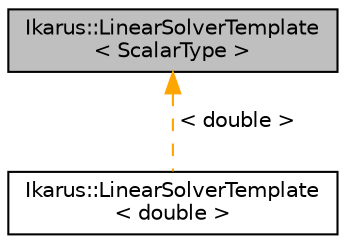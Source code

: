 digraph "Ikarus::LinearSolverTemplate&lt; ScalarType &gt;"
{
 // LATEX_PDF_SIZE
  edge [fontname="Helvetica",fontsize="10",labelfontname="Helvetica",labelfontsize="10"];
  node [fontname="Helvetica",fontsize="10",shape=record];
  Node1 [label="Ikarus::LinearSolverTemplate\l\< ScalarType \>",height=0.2,width=0.4,color="black", fillcolor="grey75", style="filled", fontcolor="black",tooltip="A type-erased class which wraps most of the linear solvers available in Eigen."];
  Node1 -> Node2 [dir="back",color="orange",fontsize="10",style="dashed",label=" \< double \>" ,fontname="Helvetica"];
  Node2 [label="Ikarus::LinearSolverTemplate\l\< double \>",height=0.2,width=0.4,color="black", fillcolor="white", style="filled",URL="$de/d5c/a01358.html",tooltip=" "];
}
